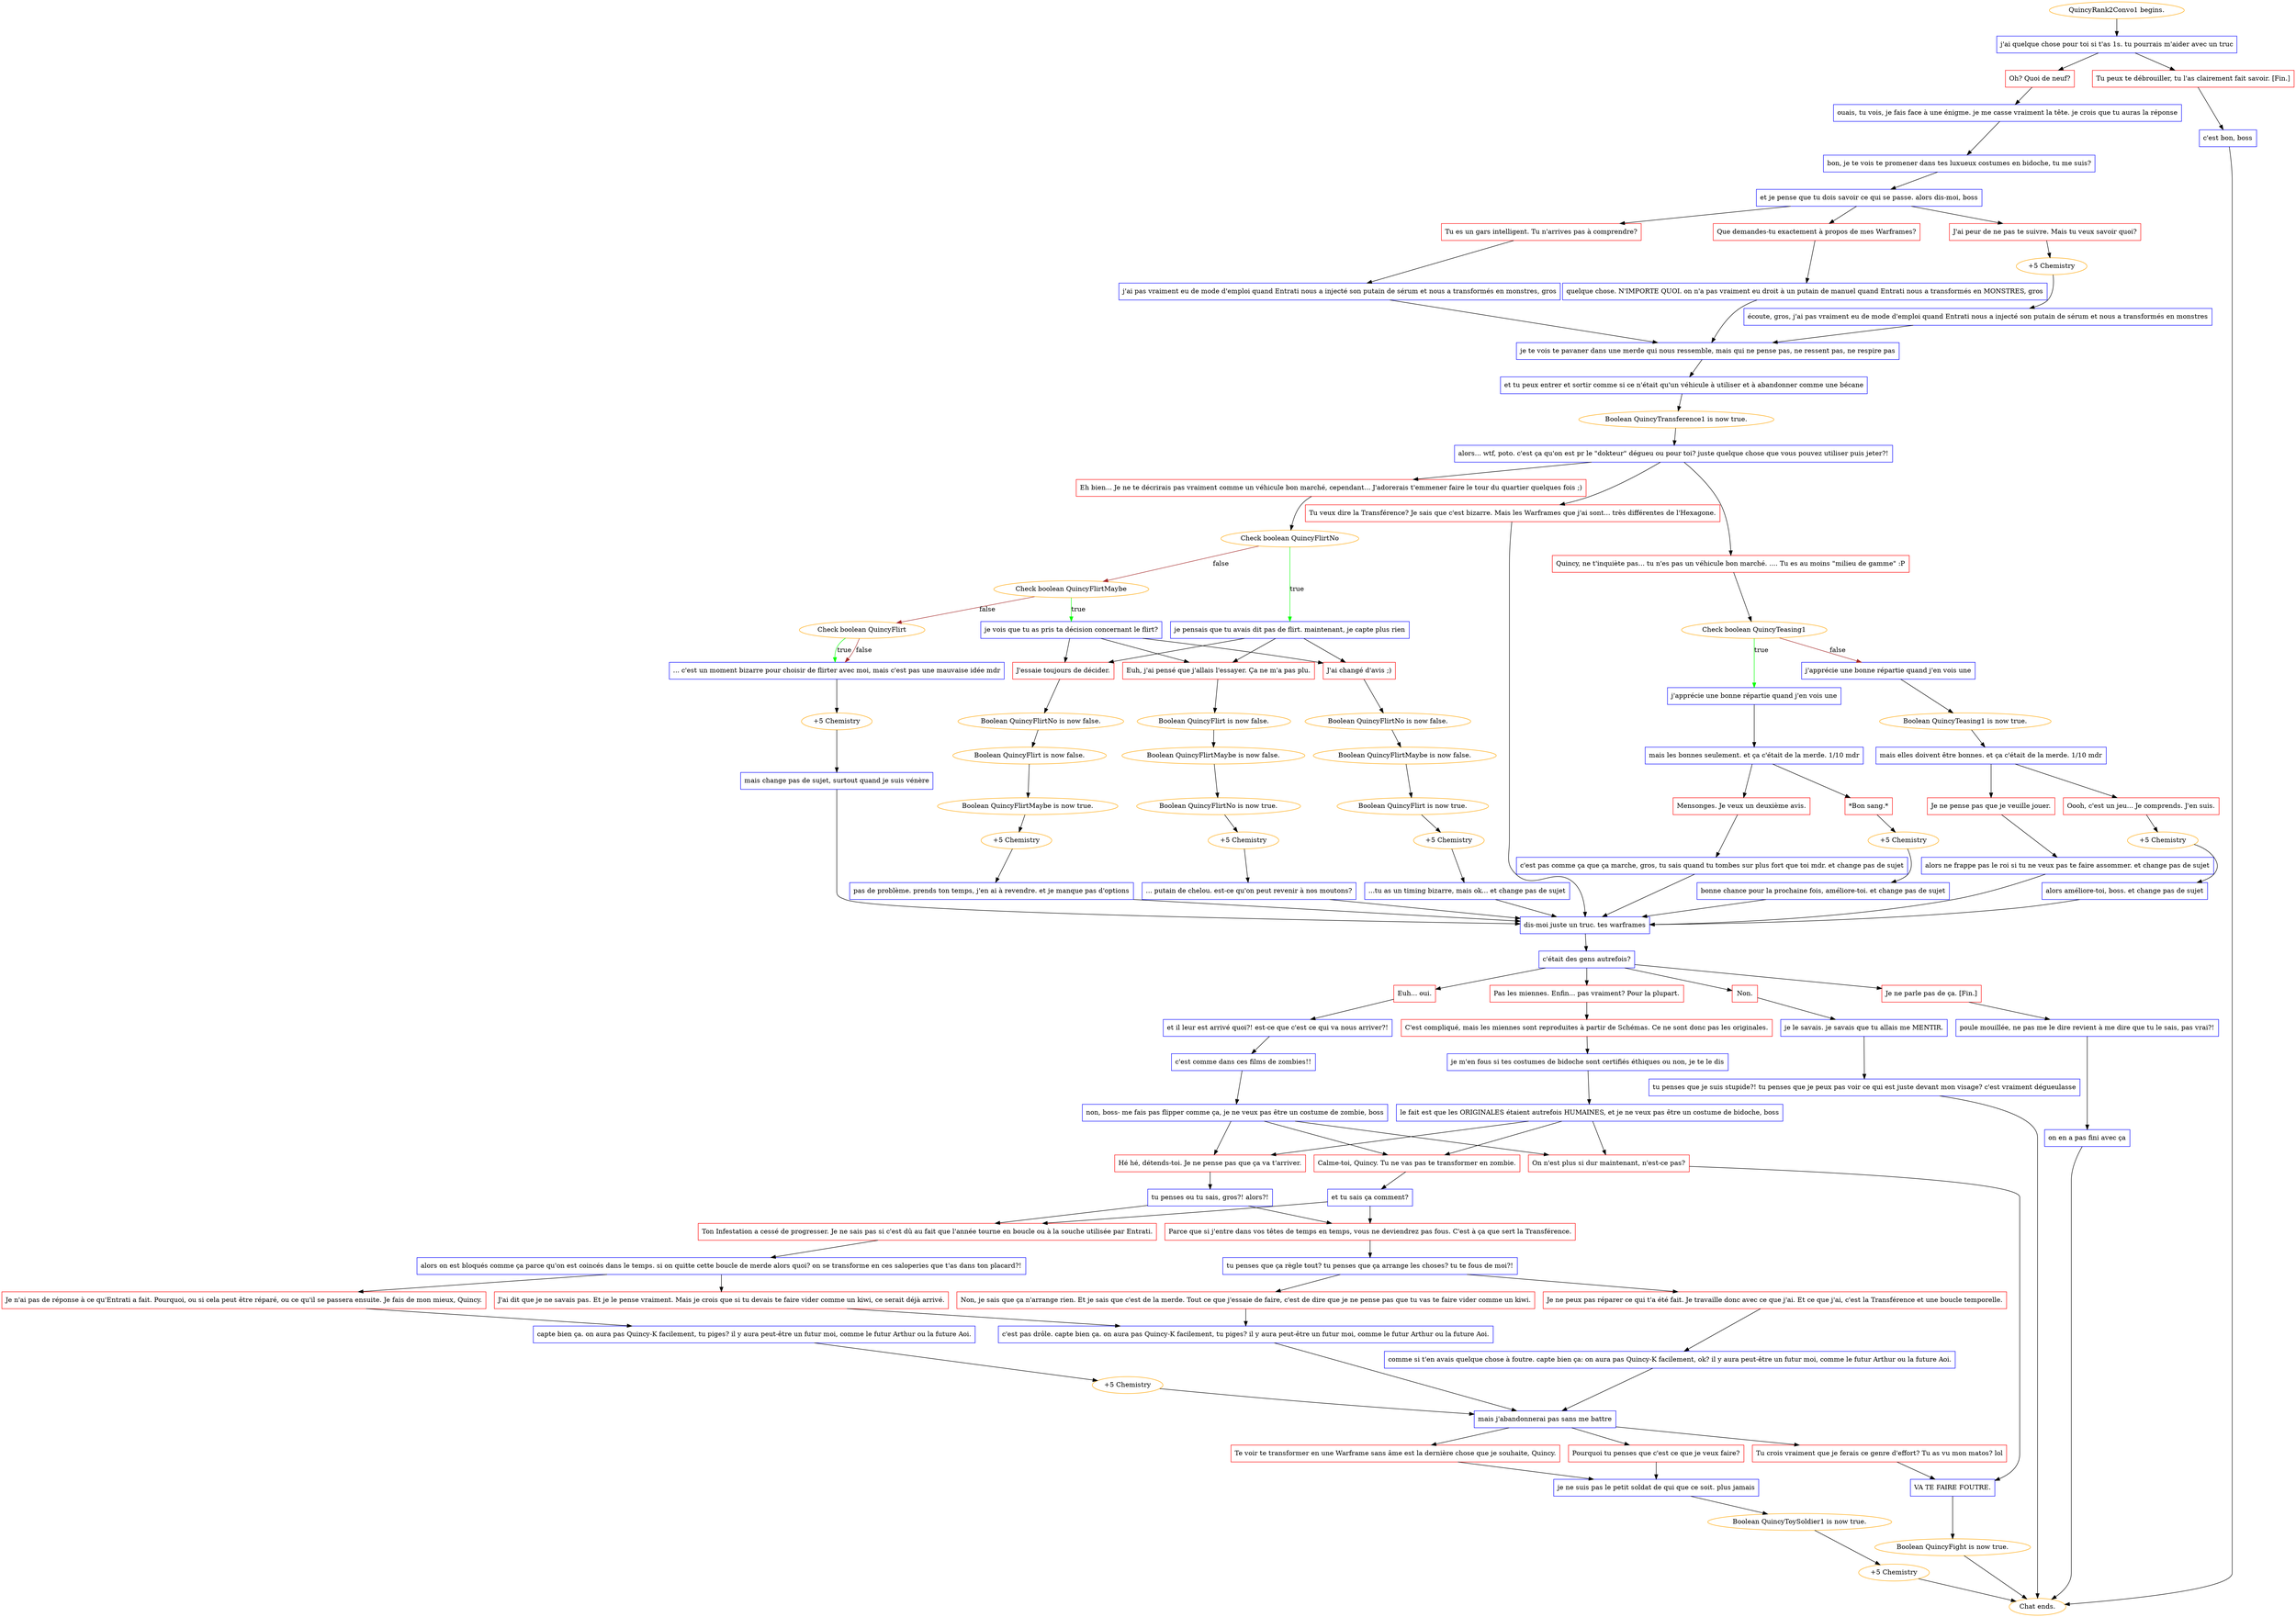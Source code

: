 digraph {
	"QuincyRank2Convo1 begins." [color=orange];
		"QuincyRank2Convo1 begins." -> j1127260282;
	j1127260282 [label="j'ai quelque chose pour toi si t'as 1s. tu pourrais m'aider avec un truc",shape=box,color=blue];
		j1127260282 -> j2585052167;
		j1127260282 -> j726945935;
	j2585052167 [label="Oh? Quoi de neuf?",shape=box,color=red];
		j2585052167 -> j2253791133;
	j726945935 [label="Tu peux te débrouiller, tu l'as clairement fait savoir. [Fin.]",shape=box,color=red];
		j726945935 -> j2660335755;
	j2253791133 [label="ouais, tu vois, je fais face à une énigme. je me casse vraiment la tête. je crois que tu auras la réponse",shape=box,color=blue];
		j2253791133 -> j579991784;
	j2660335755 [label="c'est bon, boss",shape=box,color=blue];
		j2660335755 -> "Chat ends.";
	j579991784 [label="bon, je te vois te promener dans tes luxueux costumes en bidoche, tu me suis?",shape=box,color=blue];
		j579991784 -> j2969620286;
	"Chat ends." [color=orange];
	j2969620286 [label="et je pense que tu dois savoir ce qui se passe. alors dis-moi, boss",shape=box,color=blue];
		j2969620286 -> j1524416608;
		j2969620286 -> j702505473;
		j2969620286 -> j3626314824;
	j1524416608 [label="Que demandes-tu exactement à propos de mes Warframes?",shape=box,color=red];
		j1524416608 -> j133317086;
	j702505473 [label="J'ai peur de ne pas te suivre. Mais tu veux savoir quoi?",shape=box,color=red];
		j702505473 -> j571927690;
	j3626314824 [label="Tu es un gars intelligent. Tu n'arrives pas à comprendre?",shape=box,color=red];
		j3626314824 -> j4242913200;
	j133317086 [label="quelque chose. N'IMPORTE QUOI. on n'a pas vraiment eu droit à un putain de manuel quand Entrati nous a transformés en MONSTRES, gros",shape=box,color=blue];
		j133317086 -> j471821342;
	j571927690 [label="+5 Chemistry",color=orange];
		j571927690 -> j1412963546;
	j4242913200 [label="j'ai pas vraiment eu de mode d'emploi quand Entrati nous a injecté son putain de sérum et nous a transformés en monstres, gros",shape=box,color=blue];
		j4242913200 -> j471821342;
	j471821342 [label="je te vois te pavaner dans une merde qui nous ressemble, mais qui ne pense pas, ne ressent pas, ne respire pas",shape=box,color=blue];
		j471821342 -> j3735737661;
	j1412963546 [label="écoute, gros, j'ai pas vraiment eu de mode d'emploi quand Entrati nous a injecté son putain de sérum et nous a transformés en monstres",shape=box,color=blue];
		j1412963546 -> j471821342;
	j3735737661 [label="et tu peux entrer et sortir comme si ce n'était qu'un véhicule à utiliser et à abandonner comme une bécane",shape=box,color=blue];
		j3735737661 -> j2957370077;
	j2957370077 [label="Boolean QuincyTransference1 is now true.",color=orange];
		j2957370077 -> j1870443969;
	j1870443969 [label="alors... wtf, poto. c'est ça qu'on est pr le \"dokteur\" dégueu ou pour toi? juste quelque chose que vous pouvez utiliser puis jeter?!",shape=box,color=blue];
		j1870443969 -> j2331133580;
		j1870443969 -> j653758349;
		j1870443969 -> j1864526625;
	j2331133580 [label="Tu veux dire la Transférence? Je sais que c'est bizarre. Mais les Warframes que j'ai sont... très différentes de l'Hexagone.",shape=box,color=red];
		j2331133580 -> j1846617981;
	j653758349 [label="Quincy, ne t'inquiète pas... tu n'es pas un véhicule bon marché. .... Tu es au moins \"milieu de gamme\" :P",shape=box,color=red];
		j653758349 -> j1909544397;
	j1864526625 [label="Eh bien... Je ne te décrirais pas vraiment comme un véhicule bon marché, cependant... J'adorerais t'emmener faire le tour du quartier quelques fois ;)",shape=box,color=red];
		j1864526625 -> j3515667105;
	j1846617981 [label="dis-moi juste un truc. tes warframes",shape=box,color=blue];
		j1846617981 -> j1480918936;
	j1909544397 [label="Check boolean QuincyTeasing1",color=orange];
		j1909544397 -> j3796505256 [label=true,color=green];
		j1909544397 -> j4024790884 [label=false,color=brown];
	j3515667105 [label="Check boolean QuincyFlirtNo",color=orange];
		j3515667105 -> j977380150 [label=true,color=green];
		j3515667105 -> j4006540290 [label=false,color=brown];
	j1480918936 [label="c'était des gens autrefois?",shape=box,color=blue];
		j1480918936 -> j194255339;
		j1480918936 -> j2329078766;
		j1480918936 -> j2784585501;
		j1480918936 -> j3053824838;
	j3796505256 [label="j'apprécie une bonne répartie quand j'en vois une",shape=box,color=blue];
		j3796505256 -> j3017145122;
	j4024790884 [label="j'apprécie une bonne répartie quand j'en vois une",shape=box,color=blue];
		j4024790884 -> j898438235;
	j977380150 [label="je pensais que tu avais dit pas de flirt. maintenant, je capte plus rien",shape=box,color=blue];
		j977380150 -> j3479581720;
		j977380150 -> j4117030375;
		j977380150 -> j1819681554;
	j4006540290 [label="Check boolean QuincyFlirtMaybe",color=orange];
		j4006540290 -> j34419617 [label=true,color=green];
		j4006540290 -> j2034270586 [label=false,color=brown];
	j194255339 [label="Euh... oui.",shape=box,color=red];
		j194255339 -> j764134520;
	j2329078766 [label="Pas les miennes. Enfin... pas vraiment? Pour la plupart.",shape=box,color=red];
		j2329078766 -> j3480527063;
	j2784585501 [label="Non.",shape=box,color=red];
		j2784585501 -> j3020537315;
	j3053824838 [label="Je ne parle pas de ça. [Fin.]",shape=box,color=red];
		j3053824838 -> j4093761002;
	j3017145122 [label="mais les bonnes seulement. et ça c'était de la merde. 1/10 mdr",shape=box,color=blue];
		j3017145122 -> j2436419118;
		j3017145122 -> j3108990954;
	j898438235 [label="Boolean QuincyTeasing1 is now true.",color=orange];
		j898438235 -> j659626459;
	j3479581720 [label="J'ai changé d'avis ;)",shape=box,color=red];
		j3479581720 -> j1973259546;
	j4117030375 [label="Euh, j'ai pensé que j'allais l'essayer. Ça ne m'a pas plu.",shape=box,color=red];
		j4117030375 -> j322410055;
	j1819681554 [label="J'essaie toujours de décider.",shape=box,color=red];
		j1819681554 -> j1359887007;
	j34419617 [label="je vois que tu as pris ta décision concernant le flirt?",shape=box,color=blue];
		j34419617 -> j3479581720;
		j34419617 -> j4117030375;
		j34419617 -> j1819681554;
	j2034270586 [label="Check boolean QuincyFlirt",color=orange];
		j2034270586 -> j190028541 [label=true,color=green];
		j2034270586 -> j190028541 [label=false,color=brown];
	j764134520 [label="et il leur est arrivé quoi?! est-ce que c'est ce qui va nous arriver?!",shape=box,color=blue];
		j764134520 -> j1439206165;
	j3480527063 [label="C'est compliqué, mais les miennes sont reproduites à partir de Schémas. Ce ne sont donc pas les originales.",shape=box,color=red];
		j3480527063 -> j1051093422;
	j3020537315 [label="je le savais. je savais que tu allais me MENTIR.",shape=box,color=blue];
		j3020537315 -> j3795244255;
	j4093761002 [label="poule mouillée, ne pas me le dire revient à me dire que tu le sais, pas vrai?!",shape=box,color=blue];
		j4093761002 -> j3430710445;
	j2436419118 [label="*Bon sang.*",shape=box,color=red];
		j2436419118 -> j447716991;
	j3108990954 [label="Mensonges. Je veux un deuxième avis.",shape=box,color=red];
		j3108990954 -> j3924791493;
	j659626459 [label="mais elles doivent être bonnes. et ça c'était de la merde. 1/10 mdr",shape=box,color=blue];
		j659626459 -> j3249415663;
		j659626459 -> j1868857528;
	j1973259546 [label="Boolean QuincyFlirtNo is now false.",color=orange];
		j1973259546 -> j2959693844;
	j322410055 [label="Boolean QuincyFlirt is now false.",color=orange];
		j322410055 -> j2918957357;
	j1359887007 [label="Boolean QuincyFlirtNo is now false.",color=orange];
		j1359887007 -> j2032013154;
	j190028541 [label="... c'est un moment bizarre pour choisir de flirter avec moi, mais c'est pas une mauvaise idée mdr",shape=box,color=blue];
		j190028541 -> j1853876434;
	j1439206165 [label="c'est comme dans ces films de zombies!!",shape=box,color=blue];
		j1439206165 -> j3341472536;
	j1051093422 [label="je m'en fous si tes costumes de bidoche sont certifiés éthiques ou non, je te le dis",shape=box,color=blue];
		j1051093422 -> j1868934257;
	j3795244255 [label="tu penses que je suis stupide?! tu penses que je peux pas voir ce qui est juste devant mon visage? c'est vraiment dégueulasse",shape=box,color=blue];
		j3795244255 -> "Chat ends.";
	j3430710445 [label="on en a pas fini avec ça",shape=box,color=blue];
		j3430710445 -> "Chat ends.";
	j447716991 [label="+5 Chemistry",color=orange];
		j447716991 -> j2821358058;
	j3924791493 [label="c'est pas comme ça que ça marche, gros, tu sais quand tu tombes sur plus fort que toi mdr. et change pas de sujet",shape=box,color=blue];
		j3924791493 -> j1846617981;
	j3249415663 [label="Je ne pense pas que je veuille jouer.",shape=box,color=red];
		j3249415663 -> j290545611;
	j1868857528 [label="Oooh, c'est un jeu... Je comprends. J'en suis.",shape=box,color=red];
		j1868857528 -> j1011930157;
	j2959693844 [label="Boolean QuincyFlirtMaybe is now false.",color=orange];
		j2959693844 -> j812460632;
	j2918957357 [label="Boolean QuincyFlirtMaybe is now false.",color=orange];
		j2918957357 -> j1783466575;
	j2032013154 [label="Boolean QuincyFlirt is now false.",color=orange];
		j2032013154 -> j2006303130;
	j1853876434 [label="+5 Chemistry",color=orange];
		j1853876434 -> j2375357410;
	j3341472536 [label="non, boss- me fais pas flipper comme ça, je ne veux pas être un costume de zombie, boss",shape=box,color=blue];
		j3341472536 -> j4148843937;
		j3341472536 -> j47161697;
		j3341472536 -> j3111476499;
	j1868934257 [label="le fait est que les ORIGINALES étaient autrefois HUMAINES, et je ne veux pas être un costume de bidoche, boss",shape=box,color=blue];
		j1868934257 -> j4148843937;
		j1868934257 -> j47161697;
		j1868934257 -> j3111476499;
	j2821358058 [label="bonne chance pour la prochaine fois, améliore-toi. et change pas de sujet",shape=box,color=blue];
		j2821358058 -> j1846617981;
	j290545611 [label="alors ne frappe pas le roi si tu ne veux pas te faire assommer. et change pas de sujet",shape=box,color=blue];
		j290545611 -> j1846617981;
	j1011930157 [label="+5 Chemistry",color=orange];
		j1011930157 -> j3493790421;
	j812460632 [label="Boolean QuincyFlirt is now true.",color=orange];
		j812460632 -> j3680225660;
	j1783466575 [label="Boolean QuincyFlirtNo is now true.",color=orange];
		j1783466575 -> j1466834517;
	j2006303130 [label="Boolean QuincyFlirtMaybe is now true.",color=orange];
		j2006303130 -> j4141250847;
	j2375357410 [label="mais change pas de sujet, surtout quand je suis vénère",shape=box,color=blue];
		j2375357410 -> j1846617981;
	j4148843937 [label="Hé hé, détends-toi. Je ne pense pas que ça va t'arriver.",shape=box,color=red];
		j4148843937 -> j2375254490;
	j47161697 [label="Calme-toi, Quincy. Tu ne vas pas te transformer en zombie.",shape=box,color=red];
		j47161697 -> j2799236079;
	j3111476499 [label="On n'est plus si dur maintenant, n'est-ce pas?",shape=box,color=red];
		j3111476499 -> j471612831;
	j3493790421 [label="alors améliore-toi, boss. et change pas de sujet",shape=box,color=blue];
		j3493790421 -> j1846617981;
	j3680225660 [label="+5 Chemistry",color=orange];
		j3680225660 -> j1632625123;
	j1466834517 [label="+5 Chemistry",color=orange];
		j1466834517 -> j3667519491;
	j4141250847 [label="+5 Chemistry",color=orange];
		j4141250847 -> j3228359089;
	j2375254490 [label="tu penses ou tu sais, gros?! alors?!",shape=box,color=blue];
		j2375254490 -> j2211156512;
		j2375254490 -> j4250627557;
	j2799236079 [label="et tu sais ça comment?",shape=box,color=blue];
		j2799236079 -> j4250627557;
		j2799236079 -> j2211156512;
	j471612831 [label="VA TE FAIRE FOUTRE.",shape=box,color=blue];
		j471612831 -> j2299206206;
	j1632625123 [label="...tu as un timing bizarre, mais ok... et change pas de sujet",shape=box,color=blue];
		j1632625123 -> j1846617981;
	j3667519491 [label="... putain de chelou. est-ce qu'on peut revenir à nos moutons?",shape=box,color=blue];
		j3667519491 -> j1846617981;
	j3228359089 [label="pas de problème. prends ton temps, j'en ai à revendre. et je manque pas d'options",shape=box,color=blue];
		j3228359089 -> j1846617981;
	j2211156512 [label="Parce que si j'entre dans vos têtes de temps en temps, vous ne deviendrez pas fous. C'est à ça que sert la Transférence.",shape=box,color=red];
		j2211156512 -> j3878846450;
	j4250627557 [label="Ton Infestation a cessé de progresser. Je ne sais pas si c'est dû au fait que l'année tourne en boucle ou à la souche utilisée par Entrati.",shape=box,color=red];
		j4250627557 -> j2578933000;
	j2299206206 [label="Boolean QuincyFight is now true.",color=orange];
		j2299206206 -> "Chat ends.";
	j3878846450 [label="tu penses que ça règle tout? tu penses que ça arrange les choses? tu te fous de moi?!",shape=box,color=blue];
		j3878846450 -> j3677061109;
		j3878846450 -> j2753751503;
	j2578933000 [label="alors on est bloqués comme ça parce qu'on est coincés dans le temps. si on quitte cette boucle de merde alors quoi? on se transforme en ces saloperies que t'as dans ton placard?!",shape=box,color=blue];
		j2578933000 -> j1391231169;
		j2578933000 -> j786823650;
	j3677061109 [label="Non, je sais que ça n'arrange rien. Et je sais que c'est de la merde. Tout ce que j'essaie de faire, c'est de dire que je ne pense pas que tu vas te faire vider comme un kiwi.",shape=box,color=red];
		j3677061109 -> j1575594230;
	j2753751503 [label="Je ne peux pas réparer ce qui t'a été fait. Je travaille donc avec ce que j'ai. Et ce que j'ai, c'est la Transférence et une boucle temporelle.",shape=box,color=red];
		j2753751503 -> j2442032827;
	j1391231169 [label="Je n'ai pas de réponse à ce qu'Entrati a fait. Pourquoi, ou si cela peut être réparé, ou ce qu'il se passera ensuite. Je fais de mon mieux, Quincy.",shape=box,color=red];
		j1391231169 -> j3849681759;
	j786823650 [label="J'ai dit que je ne savais pas. Et je le pense vraiment. Mais je crois que si tu devais te faire vider comme un kiwi, ce serait déjà arrivé.",shape=box,color=red];
		j786823650 -> j1575594230;
	j1575594230 [label="c'est pas drôle. capte bien ça. on aura pas Quincy-K facilement, tu piges? il y aura peut-être un futur moi, comme le futur Arthur ou la future Aoi.",shape=box,color=blue];
		j1575594230 -> j576837847;
	j2442032827 [label="comme si t'en avais quelque chose à foutre. capte bien ça: on aura pas Quincy-K facilement, ok? il y aura peut-être un futur moi, comme le futur Arthur ou la future Aoi.",shape=box,color=blue];
		j2442032827 -> j576837847;
	j3849681759 [label="capte bien ça. on aura pas Quincy-K facilement, tu piges? il y aura peut-être un futur moi, comme le futur Arthur ou la future Aoi.",shape=box,color=blue];
		j3849681759 -> j1797229397;
	j576837847 [label="mais j'abandonnerai pas sans me battre",shape=box,color=blue];
		j576837847 -> j757596949;
		j576837847 -> j3508013722;
		j576837847 -> j2431883802;
	j1797229397 [label="+5 Chemistry",color=orange];
		j1797229397 -> j576837847;
	j757596949 [label="Te voir te transformer en une Warframe sans âme est la dernière chose que je souhaite, Quincy.",shape=box,color=red];
		j757596949 -> j263855411;
	j3508013722 [label="Pourquoi tu penses que c'est ce que je veux faire?",shape=box,color=red];
		j3508013722 -> j263855411;
	j2431883802 [label="Tu crois vraiment que je ferais ce genre d'effort? Tu as vu mon matos? lol",shape=box,color=red];
		j2431883802 -> j471612831;
	j263855411 [label="je ne suis pas le petit soldat de qui que ce soit. plus jamais",shape=box,color=blue];
		j263855411 -> j2433684752;
	j2433684752 [label="Boolean QuincyToySoldier1 is now true.",color=orange];
		j2433684752 -> j4081414586;
	j4081414586 [label="+5 Chemistry",color=orange];
		j4081414586 -> "Chat ends.";
}